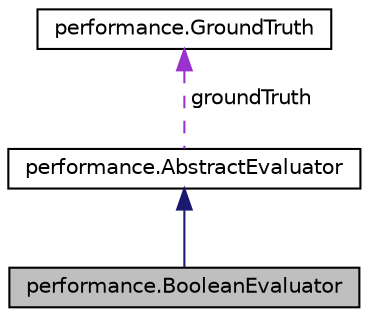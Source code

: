 digraph "performance.BooleanEvaluator"
{
  edge [fontname="Helvetica",fontsize="10",labelfontname="Helvetica",labelfontsize="10"];
  node [fontname="Helvetica",fontsize="10",shape=record];
  Node2 [label="performance.BooleanEvaluator",height=0.2,width=0.4,color="black", fillcolor="grey75", style="filled", fontcolor="black"];
  Node3 -> Node2 [dir="back",color="midnightblue",fontsize="10",style="solid",fontname="Helvetica"];
  Node3 [label="performance.AbstractEvaluator",height=0.2,width=0.4,color="black", fillcolor="white", style="filled",URL="$classperformance_1_1AbstractEvaluator.html"];
  Node4 -> Node3 [dir="back",color="darkorchid3",fontsize="10",style="dashed",label=" groundTruth" ,fontname="Helvetica"];
  Node4 [label="performance.GroundTruth",height=0.2,width=0.4,color="black", fillcolor="white", style="filled",URL="$classperformance_1_1GroundTruth.html"];
}
